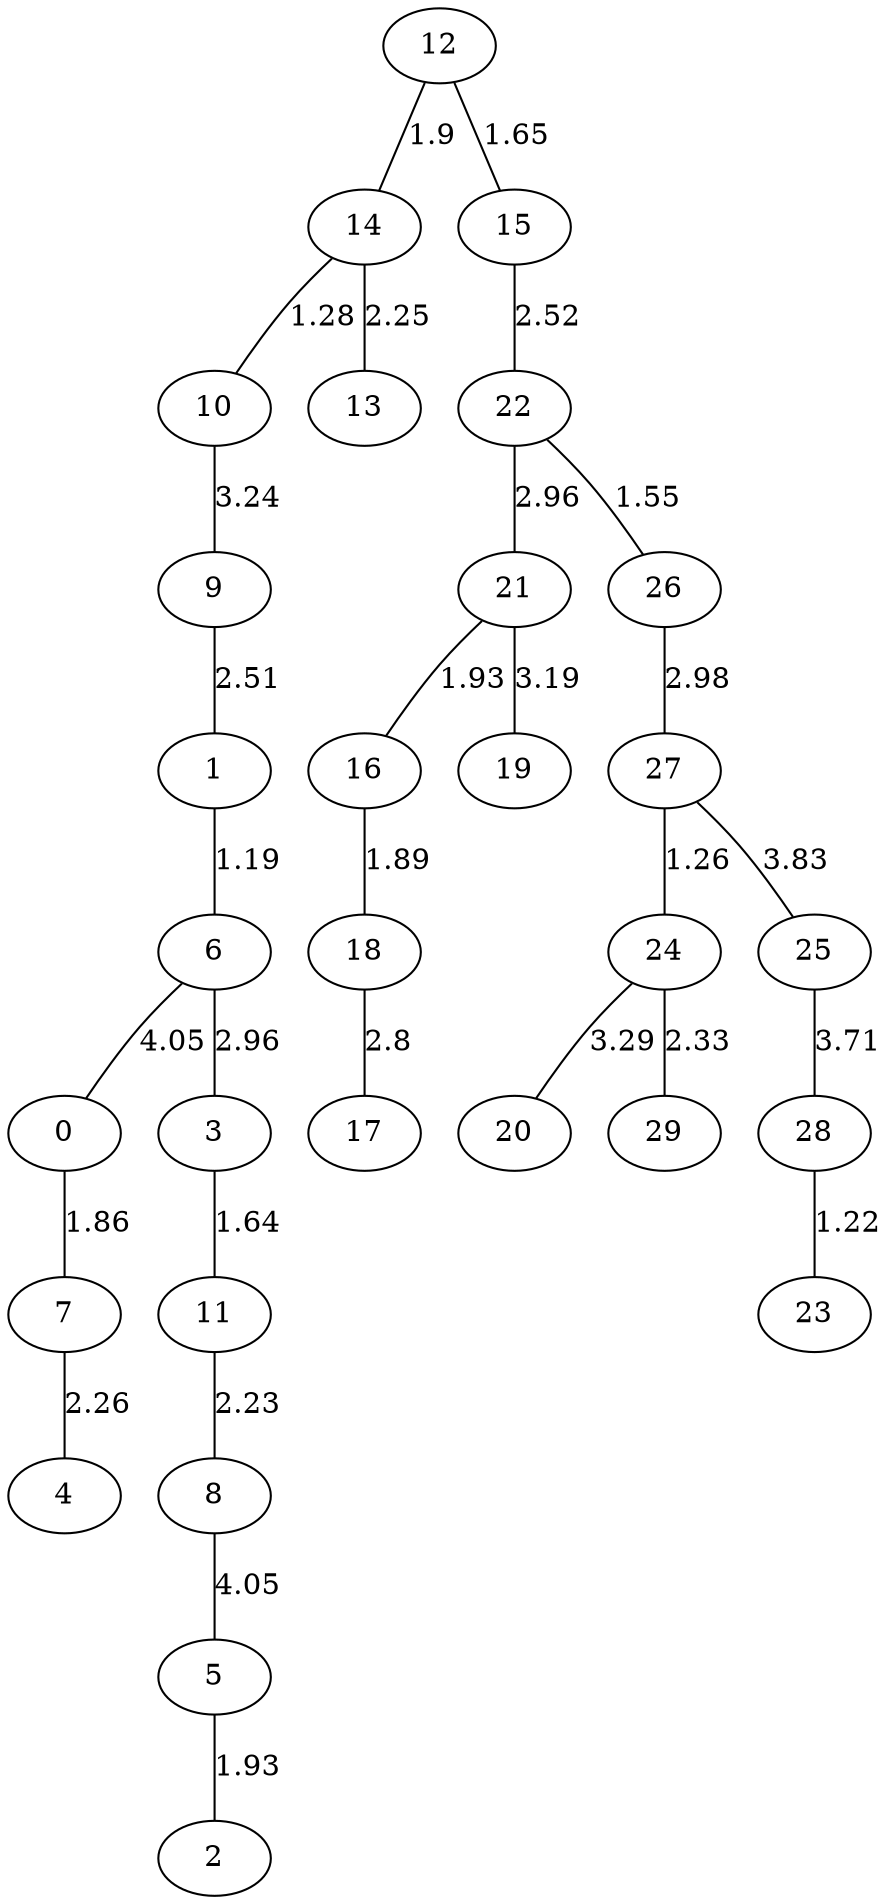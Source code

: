 graph G {
  "0";
  "1";
  "10";
  "11";
  "12";
  "13";
  "14";
  "15";
  "16";
  "17";
  "18";
  "19";
  "2";
  "20";
  "21";
  "22";
  "23";
  "24";
  "25";
  "26";
  "27";
  "28";
  "29";
  "3";
  "4";
  "5";
  "6";
  "7";
  "8";
  "9";
  "12" -- "15" [label="1.65"];
  "12" -- "14" [label="1.9"];
  "14" -- "10" [label="1.28"];
  "14" -- "13" [label="2.25"];
  "15" -- "22" [label="2.52"];
  "22" -- "26" [label="1.55"];
  "22" -- "21" [label="2.96"];
  "21" -- "16" [label="1.93"];
  "16" -- "18" [label="1.89"];
  "18" -- "17" [label="2.8"];
  "26" -- "27" [label="2.98"];
  "27" -- "24" [label="1.26"];
  "24" -- "29" [label="2.33"];
  "21" -- "19" [label="3.19"];
  "10" -- "9" [label="3.24"];
  "9" -- "1" [label="2.51"];
  "1" -- "6" [label="1.19"];
  "6" -- "3" [label="2.96"];
  "3" -- "11" [label="1.64"];
  "11" -- "8" [label="2.23"];
  "24" -- "20" [label="3.29"];
  "27" -- "25" [label="3.83"];
  "25" -- "28" [label="3.71"];
  "28" -- "23" [label="1.22"];
  "6" -- "0" [label="4.05"];
  "0" -- "7" [label="1.86"];
  "7" -- "4" [label="2.26"];
  "8" -- "5" [label="4.05"];
  "5" -- "2" [label="1.93"];
}
